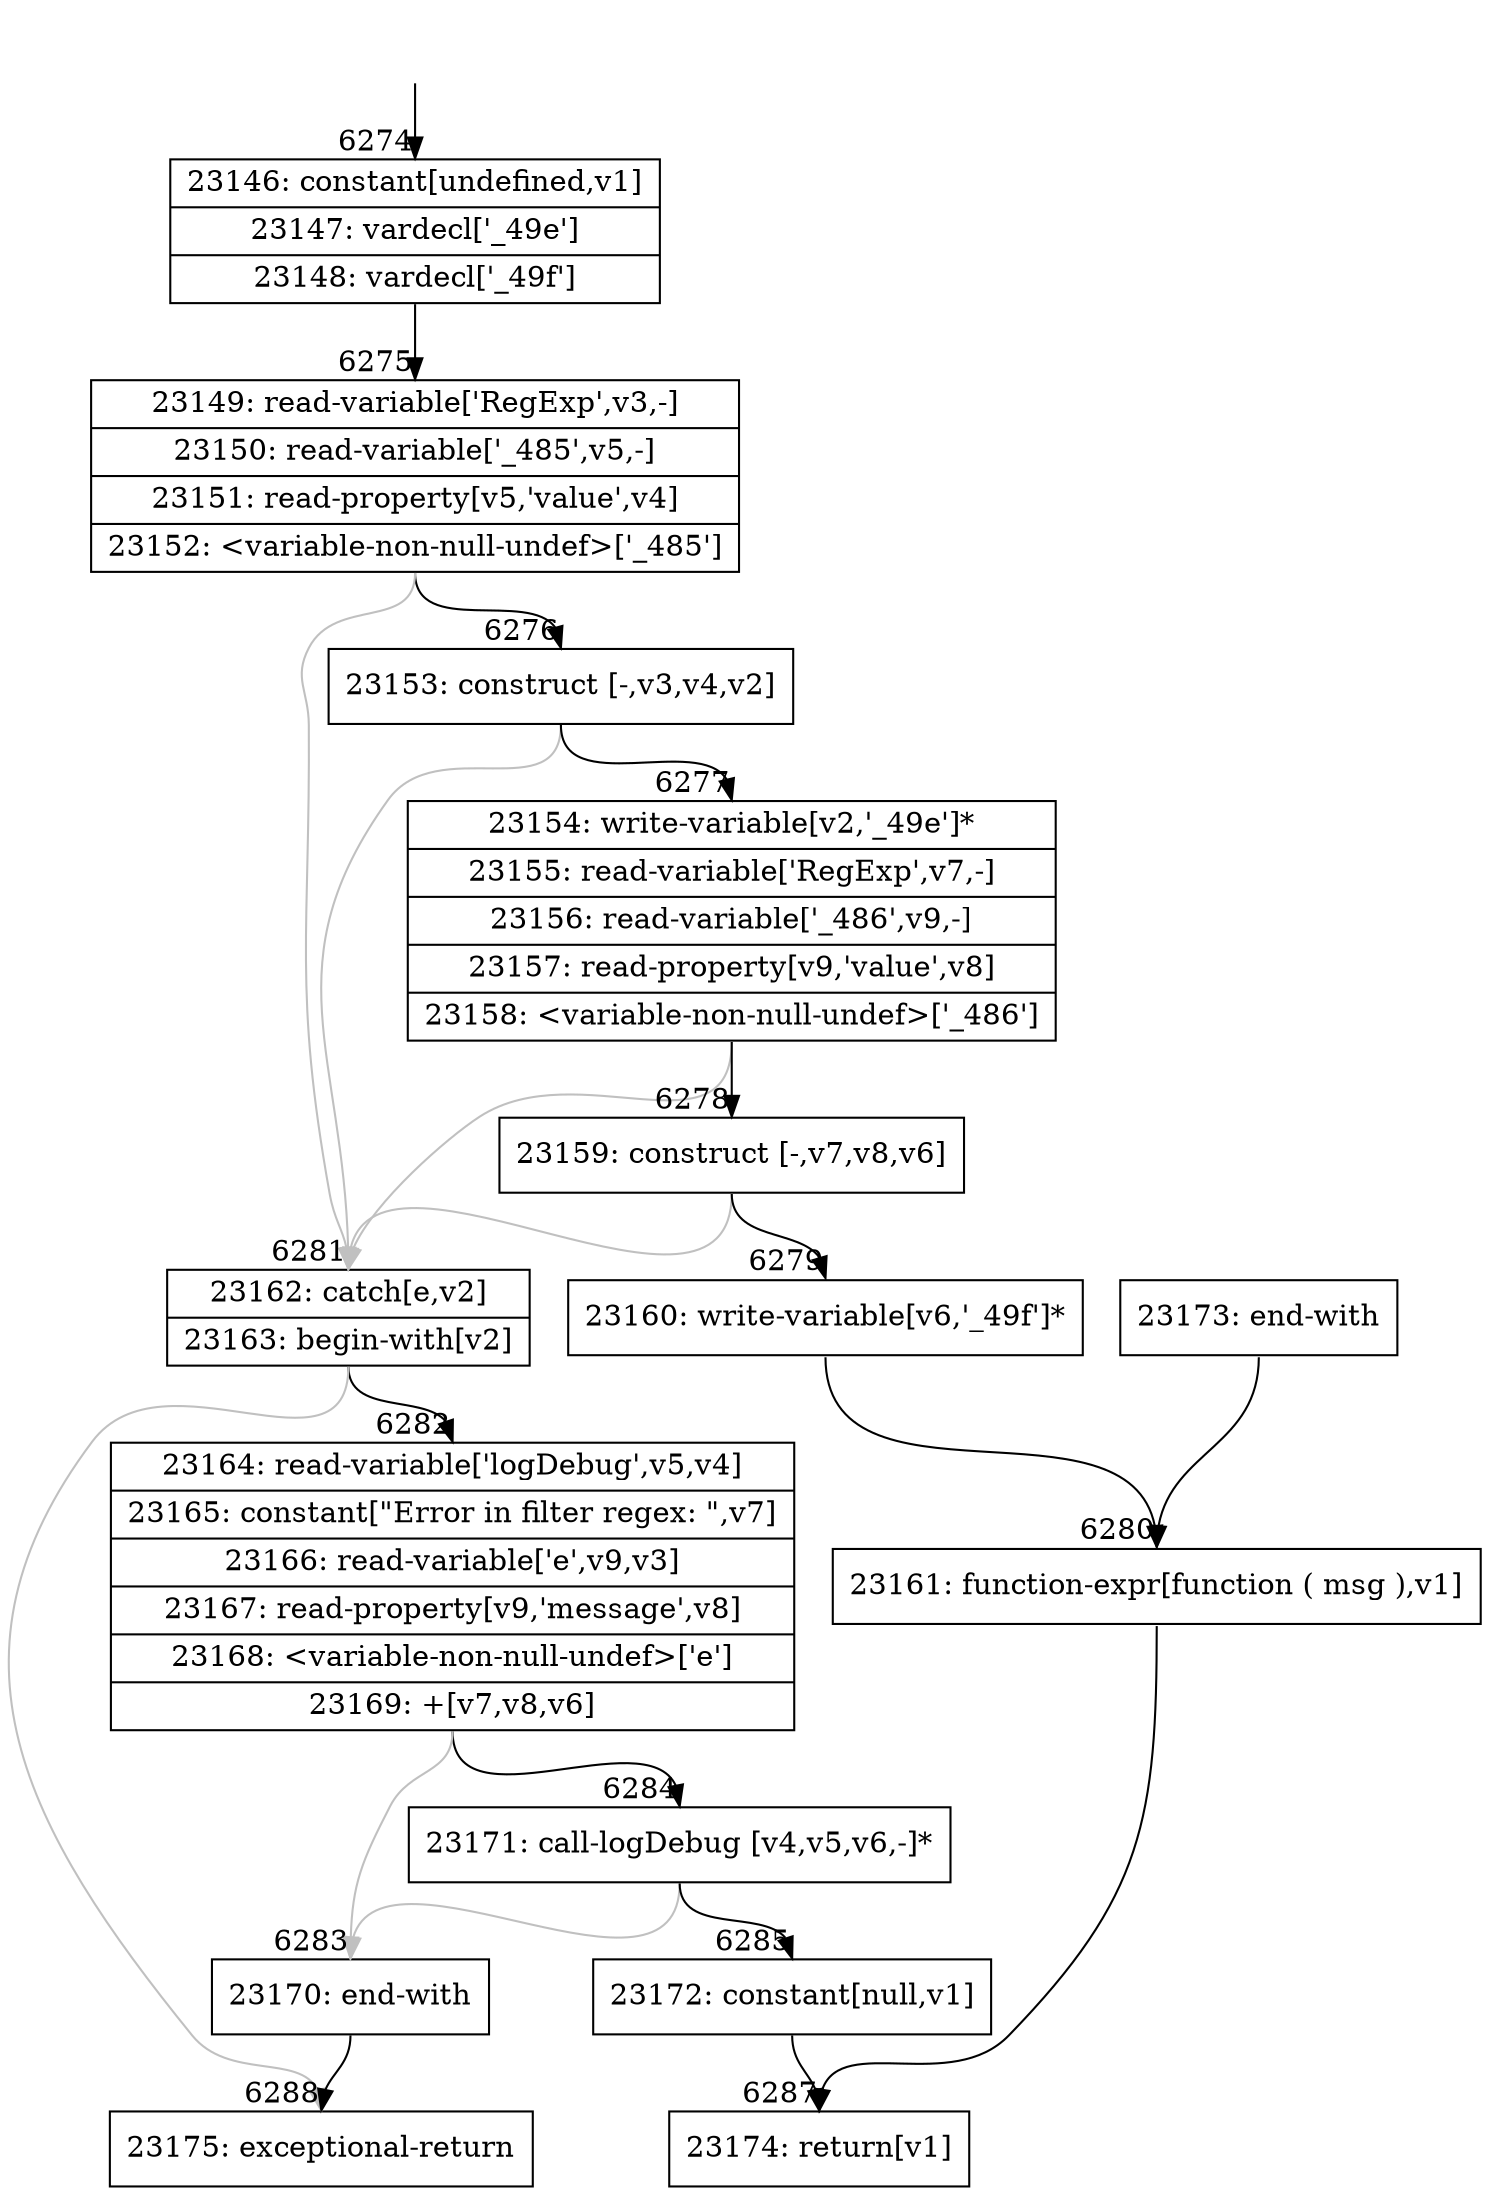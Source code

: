 digraph {
rankdir="TD"
BB_entry421[shape=none,label=""];
BB_entry421 -> BB6274 [tailport=s, headport=n, headlabel="    6274"]
BB6274 [shape=record label="{23146: constant[undefined,v1]|23147: vardecl['_49e']|23148: vardecl['_49f']}" ] 
BB6274 -> BB6275 [tailport=s, headport=n, headlabel="      6275"]
BB6275 [shape=record label="{23149: read-variable['RegExp',v3,-]|23150: read-variable['_485',v5,-]|23151: read-property[v5,'value',v4]|23152: \<variable-non-null-undef\>['_485']}" ] 
BB6275 -> BB6276 [tailport=s, headport=n, headlabel="      6276"]
BB6275 -> BB6281 [tailport=s, headport=n, color=gray, headlabel="      6281"]
BB6276 [shape=record label="{23153: construct [-,v3,v4,v2]}" ] 
BB6276 -> BB6277 [tailport=s, headport=n, headlabel="      6277"]
BB6276 -> BB6281 [tailport=s, headport=n, color=gray]
BB6277 [shape=record label="{23154: write-variable[v2,'_49e']*|23155: read-variable['RegExp',v7,-]|23156: read-variable['_486',v9,-]|23157: read-property[v9,'value',v8]|23158: \<variable-non-null-undef\>['_486']}" ] 
BB6277 -> BB6278 [tailport=s, headport=n, headlabel="      6278"]
BB6277 -> BB6281 [tailport=s, headport=n, color=gray]
BB6278 [shape=record label="{23159: construct [-,v7,v8,v6]}" ] 
BB6278 -> BB6279 [tailport=s, headport=n, headlabel="      6279"]
BB6278 -> BB6281 [tailport=s, headport=n, color=gray]
BB6279 [shape=record label="{23160: write-variable[v6,'_49f']*}" ] 
BB6279 -> BB6280 [tailport=s, headport=n, headlabel="      6280"]
BB6280 [shape=record label="{23161: function-expr[function ( msg ),v1]}" ] 
BB6280 -> BB6287 [tailport=s, headport=n, headlabel="      6287"]
BB6281 [shape=record label="{23162: catch[e,v2]|23163: begin-with[v2]}" ] 
BB6281 -> BB6282 [tailport=s, headport=n, headlabel="      6282"]
BB6281 -> BB6288 [tailport=s, headport=n, color=gray, headlabel="      6288"]
BB6282 [shape=record label="{23164: read-variable['logDebug',v5,v4]|23165: constant[\"Error in filter regex: \",v7]|23166: read-variable['e',v9,v3]|23167: read-property[v9,'message',v8]|23168: \<variable-non-null-undef\>['e']|23169: +[v7,v8,v6]}" ] 
BB6282 -> BB6284 [tailport=s, headport=n, headlabel="      6284"]
BB6282 -> BB6283 [tailport=s, headport=n, color=gray, headlabel="      6283"]
BB6283 [shape=record label="{23170: end-with}" ] 
BB6283 -> BB6288 [tailport=s, headport=n]
BB6284 [shape=record label="{23171: call-logDebug [v4,v5,v6,-]*}" ] 
BB6284 -> BB6285 [tailport=s, headport=n, headlabel="      6285"]
BB6284 -> BB6283 [tailport=s, headport=n, color=gray]
BB6285 [shape=record label="{23172: constant[null,v1]}" ] 
BB6285 -> BB6287 [tailport=s, headport=n]
BB6286 [shape=record label="{23173: end-with}" ] 
BB6286 -> BB6280 [tailport=s, headport=n]
BB6287 [shape=record label="{23174: return[v1]}" ] 
BB6288 [shape=record label="{23175: exceptional-return}" ] 
//#$~ 4463
}
